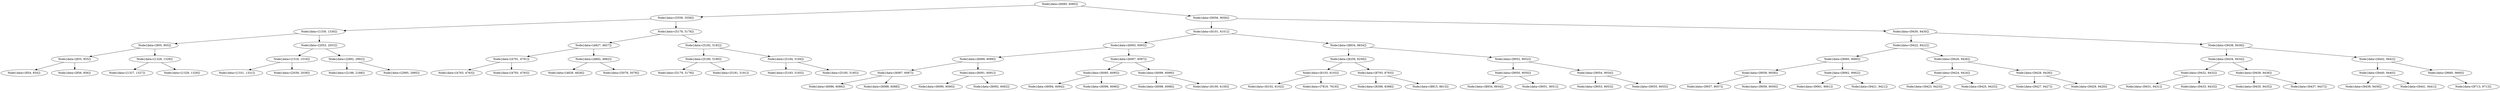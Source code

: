 digraph G{
77003778 [label="Node{data=[6085, 6085]}"]
77003778 -> 1917094261
1917094261 [label="Node{data=[3558, 3558]}"]
1917094261 -> 278601009
278601009 [label="Node{data=[1330, 1330]}"]
278601009 -> 1486841265
1486841265 [label="Node{data=[905, 905]}"]
1486841265 -> 1809511500
1809511500 [label="Node{data=[855, 855]}"]
1809511500 -> 1032050531
1032050531 [label="Node{data=[854, 854]}"]
1809511500 -> 1966684023
1966684023 [label="Node{data=[856, 856]}"]
1486841265 -> 1445492364
1445492364 [label="Node{data=[1328, 1328]}"]
1445492364 -> 1793888401
1793888401 [label="Node{data=[1327, 1327]}"]
1445492364 -> 1240955488
1240955488 [label="Node{data=[1329, 1329]}"]
278601009 -> 1967746726
1967746726 [label="Node{data=[2053, 2053]}"]
1967746726 -> 1623259797
1623259797 [label="Node{data=[1516, 1516]}"]
1623259797 -> 1848022532
1848022532 [label="Node{data=[1331, 1331]}"]
1623259797 -> 477152730
477152730 [label="Node{data=[2039, 2039]}"]
1967746726 -> 586327212
586327212 [label="Node{data=[2892, 2892]}"]
586327212 -> 1157756469
1157756469 [label="Node{data=[2188, 2188]}"]
586327212 -> 533585447
533585447 [label="Node{data=[2995, 2995]}"]
1917094261 -> 84514321
84514321 [label="Node{data=[5178, 5178]}"]
84514321 -> 854169048
854169048 [label="Node{data=[4827, 4827]}"]
854169048 -> 2014539246
2014539246 [label="Node{data=[4791, 4791]}"]
2014539246 -> 157198381
157198381 [label="Node{data=[4763, 4763]}"]
2014539246 -> 1076764169
1076764169 [label="Node{data=[4793, 4793]}"]
854169048 -> 1050084481
1050084481 [label="Node{data=[4882, 4882]}"]
1050084481 -> 1569223328
1569223328 [label="Node{data=[4828, 4828]}"]
1050084481 -> 569095932
569095932 [label="Node{data=[5078, 5078]}"]
84514321 -> 285551262
285551262 [label="Node{data=[5182, 5182]}"]
285551262 -> 397444915
397444915 [label="Node{data=[5180, 5180]}"]
397444915 -> 154401303
154401303 [label="Node{data=[5179, 5179]}"]
397444915 -> 1972629915
1972629915 [label="Node{data=[5181, 5181]}"]
285551262 -> 1299866733
1299866733 [label="Node{data=[5184, 5184]}"]
1299866733 -> 1591802862
1591802862 [label="Node{data=[5183, 5183]}"]
1299866733 -> 1217745255
1217745255 [label="Node{data=[5185, 5185]}"]
77003778 -> 585137863
585137863 [label="Node{data=[9056, 9056]}"]
585137863 -> 1009205242
1009205242 [label="Node{data=[6101, 6101]}"]
1009205242 -> 1698794523
1698794523 [label="Node{data=[6093, 6093]}"]
1698794523 -> 121501629
121501629 [label="Node{data=[6089, 6089]}"]
121501629 -> 646621147
646621147 [label="Node{data=[6087, 6087]}"]
646621147 -> 592938015
592938015 [label="Node{data=[6086, 6086]}"]
646621147 -> 1243604282
1243604282 [label="Node{data=[6088, 6088]}"]
121501629 -> 578249691
578249691 [label="Node{data=[6091, 6091]}"]
578249691 -> 1362144305
1362144305 [label="Node{data=[6090, 6090]}"]
578249691 -> 1314438516
1314438516 [label="Node{data=[6092, 6092]}"]
1698794523 -> 2069604272
2069604272 [label="Node{data=[6097, 6097]}"]
2069604272 -> 1655401147
1655401147 [label="Node{data=[6095, 6095]}"]
1655401147 -> 917378043
917378043 [label="Node{data=[6094, 6094]}"]
1655401147 -> 1024899911
1024899911 [label="Node{data=[6096, 6096]}"]
2069604272 -> 458685810
458685810 [label="Node{data=[6099, 6099]}"]
458685810 -> 579973649
579973649 [label="Node{data=[6098, 6098]}"]
458685810 -> 1692814451
1692814451 [label="Node{data=[6100, 6100]}"]
1009205242 -> 1822560043
1822560043 [label="Node{data=[8834, 8834]}"]
1822560043 -> 1085522592
1085522592 [label="Node{data=[8258, 8258]}"]
1085522592 -> 1864233373
1864233373 [label="Node{data=[6103, 6103]}"]
1864233373 -> 969850329
969850329 [label="Node{data=[6102, 6102]}"]
1864233373 -> 1172907676
1172907676 [label="Node{data=[7819, 7819]}"]
1085522592 -> 462506563
462506563 [label="Node{data=[8793, 8793]}"]
462506563 -> 453038517
453038517 [label="Node{data=[8398, 8398]}"]
462506563 -> 1475123065
1475123065 [label="Node{data=[8815, 8815]}"]
1822560043 -> 1530758878
1530758878 [label="Node{data=[9052, 9052]}"]
1530758878 -> 1257184424
1257184424 [label="Node{data=[9050, 9050]}"]
1257184424 -> 1476387129
1476387129 [label="Node{data=[8934, 8934]}"]
1257184424 -> 1687942112
1687942112 [label="Node{data=[9051, 9051]}"]
1530758878 -> 1395102427
1395102427 [label="Node{data=[9054, 9054]}"]
1395102427 -> 1629474379
1629474379 [label="Node{data=[9053, 9053]}"]
1395102427 -> 1237392760
1237392760 [label="Node{data=[9055, 9055]}"]
585137863 -> 1929306963
1929306963 [label="Node{data=[9430, 9430]}"]
1929306963 -> 488642205
488642205 [label="Node{data=[9422, 9422]}"]
488642205 -> 47378148
47378148 [label="Node{data=[9060, 9060]}"]
47378148 -> 1136199963
1136199963 [label="Node{data=[9058, 9058]}"]
1136199963 -> 1188597316
1188597316 [label="Node{data=[9057, 9057]}"]
1136199963 -> 1532095740
1532095740 [label="Node{data=[9059, 9059]}"]
47378148 -> 1323404476
1323404476 [label="Node{data=[9062, 9062]}"]
1323404476 -> 1159439786
1159439786 [label="Node{data=[9061, 9061]}"]
1323404476 -> 1194568163
1194568163 [label="Node{data=[9421, 9421]}"]
488642205 -> 332499957
332499957 [label="Node{data=[9426, 9426]}"]
332499957 -> 1360486751
1360486751 [label="Node{data=[9424, 9424]}"]
1360486751 -> 1236903970
1236903970 [label="Node{data=[9423, 9423]}"]
1360486751 -> 329219143
329219143 [label="Node{data=[9425, 9425]}"]
332499957 -> 210682850
210682850 [label="Node{data=[9428, 9428]}"]
210682850 -> 1719223989
1719223989 [label="Node{data=[9427, 9427]}"]
210682850 -> 1652890336
1652890336 [label="Node{data=[9429, 9429]}"]
1929306963 -> 177225651
177225651 [label="Node{data=[9438, 9438]}"]
177225651 -> 1887136976
1887136976 [label="Node{data=[9434, 9434]}"]
1887136976 -> 1545326724
1545326724 [label="Node{data=[9432, 9432]}"]
1545326724 -> 377717757
377717757 [label="Node{data=[9431, 9431]}"]
1545326724 -> 501566265
501566265 [label="Node{data=[9433, 9433]}"]
1887136976 -> 919845305
919845305 [label="Node{data=[9436, 9436]}"]
919845305 -> 877580311
877580311 [label="Node{data=[9435, 9435]}"]
919845305 -> 1054351624
1054351624 [label="Node{data=[9437, 9437]}"]
177225651 -> 156440937
156440937 [label="Node{data=[9442, 9442]}"]
156440937 -> 585529227
585529227 [label="Node{data=[9440, 9440]}"]
585529227 -> 1617610152
1617610152 [label="Node{data=[9439, 9439]}"]
585529227 -> 524642508
524642508 [label="Node{data=[9441, 9441]}"]
156440937 -> 239903260
239903260 [label="Node{data=[9660, 9660]}"]
239903260 -> 528991857
528991857 [label="Node{data=[9713, 9713]}"]
}